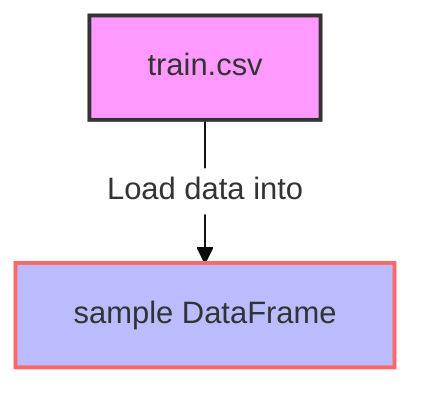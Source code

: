 %%{init: {'theme': 'base', 'themeVariables': {'edgeLabelBackground':'#ffffff', 'edgeLabelForeground':'#000000'}}}%%
flowchart TD
    %% Node for the data source train.csv
    A["train.csv"]:::source
    %% Node for sample variable
    B["sample DataFrame"]:::variable

    %% Define styles for the nodes
    classDef source fill:#f9f,stroke:#333,stroke-width:2px;
    classDef variable fill:#bbf,stroke:#f66,stroke-width:2px;
    
    %% Connection between nodes with comments
    A -->|"Load data into"| B